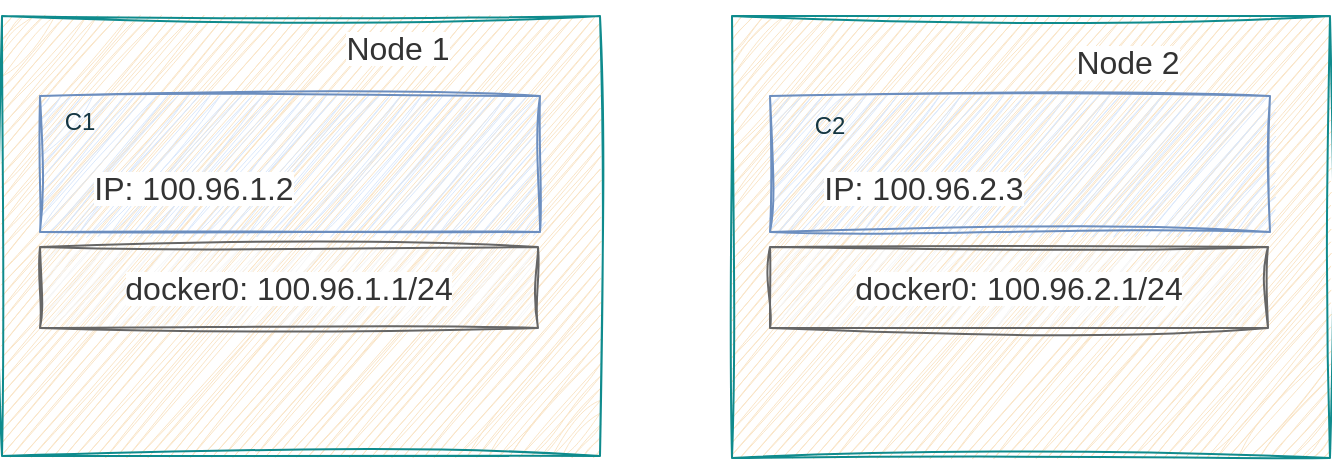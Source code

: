 <mxfile version="28.2.5">
  <diagram name="第 1 页" id="NQkR1XAYOi_45P4Etqh8">
    <mxGraphModel dx="1213" dy="730" grid="0" gridSize="10" guides="1" tooltips="1" connect="1" arrows="1" fold="1" page="1" pageScale="1" pageWidth="827" pageHeight="1169" math="0" shadow="0">
      <root>
        <mxCell id="0" />
        <mxCell id="1" parent="0" />
        <mxCell id="3ve0M_jMjS1ZwmXRGtaL-1" value="" style="rounded=0;whiteSpace=wrap;html=1;strokeColor=#0F8B8D;fontColor=#143642;fillColor=#FAE5C7;sketch=1;curveFitting=1;jiggle=2;" vertex="1" parent="1">
          <mxGeometry x="82" y="176" width="299" height="220" as="geometry" />
        </mxCell>
        <mxCell id="3ve0M_jMjS1ZwmXRGtaL-3" value="" style="rounded=0;whiteSpace=wrap;html=1;strokeColor=#6c8ebf;fillColor=#dae8fc;sketch=1;curveFitting=1;jiggle=2;" vertex="1" parent="1">
          <mxGeometry x="101" y="216" width="250" height="68" as="geometry" />
        </mxCell>
        <mxCell id="3ve0M_jMjS1ZwmXRGtaL-4" value="&#xa;&lt;span style=&quot;color: rgb(51, 51, 51); font-family: &amp;quot;PingFang SC&amp;quot;, Avenir, Tahoma, Arial, &amp;quot;Lantinghei SC&amp;quot;, &amp;quot;Microsoft Yahei&amp;quot;, &amp;quot;Hiragino Sans GB&amp;quot;, &amp;quot;Microsoft Sans Serif&amp;quot;, &amp;quot;WenQuanYi Micro Hei&amp;quot;, Helvetica, sans-serif; font-size: 16px; font-style: normal; font-variant-ligatures: normal; font-variant-caps: normal; font-weight: 400; letter-spacing: normal; orphans: 2; text-align: start; text-indent: 0px; text-transform: none; widows: 2; word-spacing: 0px; -webkit-text-stroke-width: 0px; white-space: normal; background-color: rgb(255, 255, 255); text-decoration-thickness: initial; text-decoration-style: initial; text-decoration-color: initial; display: inline !important; float: none;&quot;&gt;Node 1&lt;/span&gt;&#xa;&#xa;" style="text;html=1;align=center;verticalAlign=middle;whiteSpace=wrap;rounded=0;fontColor=#143642;" vertex="1" parent="1">
          <mxGeometry x="250" y="184" width="60" height="30" as="geometry" />
        </mxCell>
        <mxCell id="3ve0M_jMjS1ZwmXRGtaL-7" value="&lt;span style=&quot;color: rgb(51, 51, 51); font-family: &amp;quot;PingFang SC&amp;quot;, Avenir, Tahoma, Arial, &amp;quot;Lantinghei SC&amp;quot;, &amp;quot;Microsoft Yahei&amp;quot;, &amp;quot;Hiragino Sans GB&amp;quot;, &amp;quot;Microsoft Sans Serif&amp;quot;, &amp;quot;WenQuanYi Micro Hei&amp;quot;, Helvetica, sans-serif; font-size: 16px; font-style: normal; font-variant-ligatures: normal; font-variant-caps: normal; font-weight: 400; letter-spacing: normal; orphans: 2; text-align: start; text-indent: 0px; text-transform: none; widows: 2; word-spacing: 0px; -webkit-text-stroke-width: 0px; white-space: normal; background-color: rgb(255, 255, 255); text-decoration-thickness: initial; text-decoration-style: initial; text-decoration-color: initial; float: none; display: inline !important;&quot;&gt;IP: 100.96.1.2&lt;/span&gt;&lt;div&gt;&lt;br&gt;&lt;/div&gt;" style="text;html=1;align=center;verticalAlign=middle;whiteSpace=wrap;rounded=0;fontColor=#143642;" vertex="1" parent="1">
          <mxGeometry x="106" y="254" width="144" height="30" as="geometry" />
        </mxCell>
        <mxCell id="3ve0M_jMjS1ZwmXRGtaL-13" value="&lt;span style=&quot;color: rgb(51, 51, 51); font-family: &amp;quot;PingFang SC&amp;quot;, Avenir, Tahoma, Arial, &amp;quot;Lantinghei SC&amp;quot;, &amp;quot;Microsoft Yahei&amp;quot;, &amp;quot;Hiragino Sans GB&amp;quot;, &amp;quot;Microsoft Sans Serif&amp;quot;, &amp;quot;WenQuanYi Micro Hei&amp;quot;, Helvetica, sans-serif; font-size: 16px; text-align: start; background-color: rgb(255, 255, 255); float: none; display: inline !important;&quot;&gt;docker0:&amp;nbsp;&lt;/span&gt;&lt;span style=&quot;background-color: rgb(255, 255, 255); color: rgb(51, 51, 51); font-family: &amp;quot;PingFang SC&amp;quot;, Avenir, Tahoma, Arial, &amp;quot;Lantinghei SC&amp;quot;, &amp;quot;Microsoft Yahei&amp;quot;, &amp;quot;Hiragino Sans GB&amp;quot;, &amp;quot;Microsoft Sans Serif&amp;quot;, &amp;quot;WenQuanYi Micro Hei&amp;quot;, Helvetica, sans-serif; font-size: 16px; text-align: start;&quot;&gt;100.96.1.1/24&lt;/span&gt;" style="rounded=0;whiteSpace=wrap;html=1;strokeColor=#666666;fontColor=#333333;fillColor=#f5f5f5;sketch=1;curveFitting=1;jiggle=2;" vertex="1" parent="1">
          <mxGeometry x="101" y="291.5" width="249" height="40.5" as="geometry" />
        </mxCell>
        <mxCell id="3ve0M_jMjS1ZwmXRGtaL-14" value="" style="rounded=0;whiteSpace=wrap;html=1;strokeColor=#0F8B8D;fontColor=#143642;fillColor=#FAE5C7;sketch=1;curveFitting=1;jiggle=2;" vertex="1" parent="1">
          <mxGeometry x="447" y="176" width="299" height="221" as="geometry" />
        </mxCell>
        <mxCell id="3ve0M_jMjS1ZwmXRGtaL-15" value="" style="rounded=0;whiteSpace=wrap;html=1;strokeColor=#6c8ebf;fillColor=#dae8fc;sketch=1;curveFitting=1;jiggle=2;" vertex="1" parent="1">
          <mxGeometry x="466" y="216" width="250" height="68" as="geometry" />
        </mxCell>
        <mxCell id="3ve0M_jMjS1ZwmXRGtaL-16" value="&lt;br&gt;&lt;span style=&quot;color: rgb(51, 51, 51); font-family: &amp;quot;PingFang SC&amp;quot;, Avenir, Tahoma, Arial, &amp;quot;Lantinghei SC&amp;quot;, &amp;quot;Microsoft Yahei&amp;quot;, &amp;quot;Hiragino Sans GB&amp;quot;, &amp;quot;Microsoft Sans Serif&amp;quot;, &amp;quot;WenQuanYi Micro Hei&amp;quot;, Helvetica, sans-serif; font-size: 16px; font-style: normal; font-variant-ligatures: normal; font-variant-caps: normal; font-weight: 400; letter-spacing: normal; orphans: 2; text-align: start; text-indent: 0px; text-transform: none; widows: 2; word-spacing: 0px; -webkit-text-stroke-width: 0px; white-space: normal; background-color: rgb(255, 255, 255); text-decoration-thickness: initial; text-decoration-style: initial; text-decoration-color: initial; float: none; display: inline !important;&quot;&gt;Node 2&lt;/span&gt;&lt;div&gt;&lt;br/&gt;&lt;/div&gt;" style="text;html=1;align=center;verticalAlign=middle;whiteSpace=wrap;rounded=0;fontColor=#143642;" vertex="1" parent="1">
          <mxGeometry x="615" y="184" width="60" height="30" as="geometry" />
        </mxCell>
        <mxCell id="3ve0M_jMjS1ZwmXRGtaL-17" value="&lt;span style=&quot;color: rgb(51, 51, 51); font-family: &amp;quot;PingFang SC&amp;quot;, Avenir, Tahoma, Arial, &amp;quot;Lantinghei SC&amp;quot;, &amp;quot;Microsoft Yahei&amp;quot;, &amp;quot;Hiragino Sans GB&amp;quot;, &amp;quot;Microsoft Sans Serif&amp;quot;, &amp;quot;WenQuanYi Micro Hei&amp;quot;, Helvetica, sans-serif; font-size: 16px; font-style: normal; font-variant-ligatures: normal; font-variant-caps: normal; font-weight: 400; letter-spacing: normal; orphans: 2; text-align: start; text-indent: 0px; text-transform: none; widows: 2; word-spacing: 0px; -webkit-text-stroke-width: 0px; white-space: normal; background-color: rgb(255, 255, 255); text-decoration-thickness: initial; text-decoration-style: initial; text-decoration-color: initial; float: none; display: inline !important;&quot;&gt;IP: 100.96.2.3&lt;/span&gt;&lt;div&gt;&lt;br&gt;&lt;/div&gt;" style="text;html=1;align=center;verticalAlign=middle;whiteSpace=wrap;rounded=0;fontColor=#143642;" vertex="1" parent="1">
          <mxGeometry x="471" y="254" width="144" height="30" as="geometry" />
        </mxCell>
        <mxCell id="3ve0M_jMjS1ZwmXRGtaL-18" value="&lt;span style=&quot;color: rgb(51, 51, 51); font-family: &amp;quot;PingFang SC&amp;quot;, Avenir, Tahoma, Arial, &amp;quot;Lantinghei SC&amp;quot;, &amp;quot;Microsoft Yahei&amp;quot;, &amp;quot;Hiragino Sans GB&amp;quot;, &amp;quot;Microsoft Sans Serif&amp;quot;, &amp;quot;WenQuanYi Micro Hei&amp;quot;, Helvetica, sans-serif; font-size: 16px; text-align: start; background-color: rgb(255, 255, 255); float: none; display: inline !important;&quot;&gt;docker0:&amp;nbsp;&lt;/span&gt;&lt;span style=&quot;background-color: rgb(255, 255, 255); color: rgb(51, 51, 51); font-family: &amp;quot;PingFang SC&amp;quot;, Avenir, Tahoma, Arial, &amp;quot;Lantinghei SC&amp;quot;, &amp;quot;Microsoft Yahei&amp;quot;, &amp;quot;Hiragino Sans GB&amp;quot;, &amp;quot;Microsoft Sans Serif&amp;quot;, &amp;quot;WenQuanYi Micro Hei&amp;quot;, Helvetica, sans-serif; font-size: 16px; text-align: start;&quot;&gt;100.96.2.1/24&lt;/span&gt;" style="rounded=0;whiteSpace=wrap;html=1;strokeColor=#666666;fontColor=#333333;fillColor=#f5f5f5;sketch=1;curveFitting=1;jiggle=2;" vertex="1" parent="1">
          <mxGeometry x="466" y="291.5" width="249" height="40.5" as="geometry" />
        </mxCell>
        <mxCell id="3ve0M_jMjS1ZwmXRGtaL-19" value="C1" style="text;html=1;align=center;verticalAlign=middle;whiteSpace=wrap;rounded=0;fontColor=#143642;" vertex="1" parent="1">
          <mxGeometry x="91" y="214" width="60" height="30" as="geometry" />
        </mxCell>
        <mxCell id="3ve0M_jMjS1ZwmXRGtaL-20" value="C2" style="text;html=1;align=center;verticalAlign=middle;whiteSpace=wrap;rounded=0;fontColor=#143642;" vertex="1" parent="1">
          <mxGeometry x="466" y="216" width="60" height="30" as="geometry" />
        </mxCell>
      </root>
    </mxGraphModel>
  </diagram>
</mxfile>

